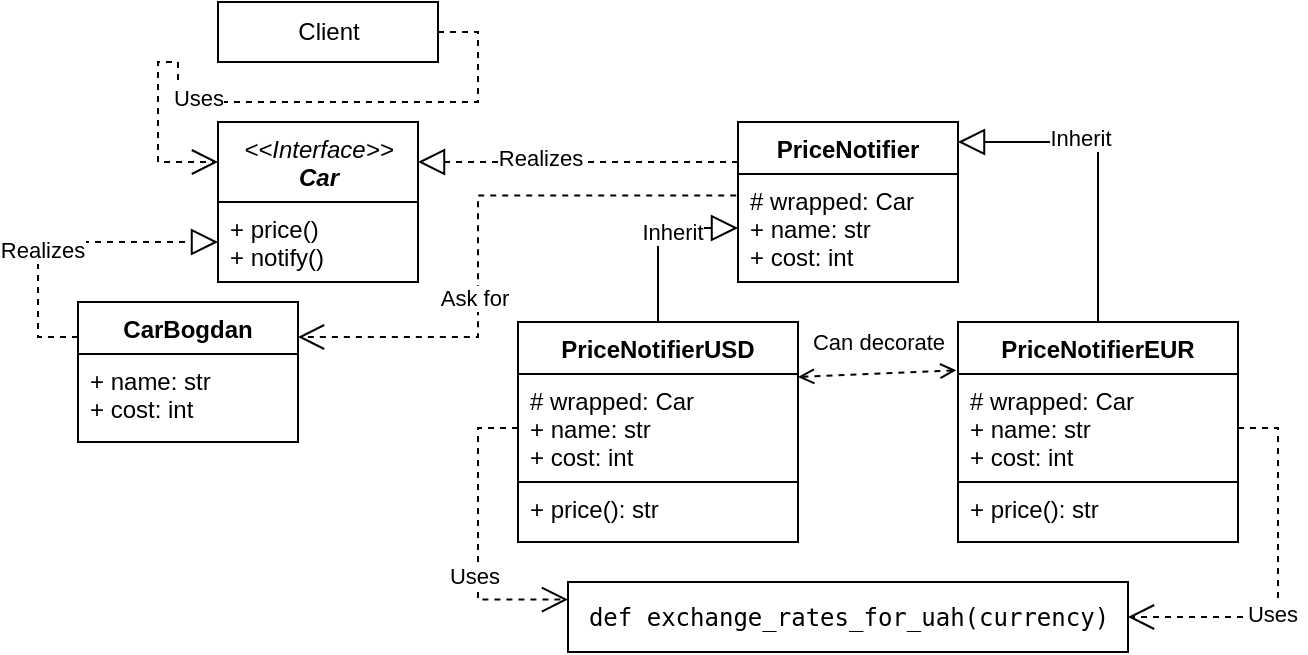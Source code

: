 <mxfile version="14.5.1" type="device"><diagram id="C5RBs43oDa-KdzZeNtuy" name="Page-1"><mxGraphModel dx="1125" dy="680" grid="1" gridSize="10" guides="1" tooltips="1" connect="1" arrows="1" fold="1" page="1" pageScale="1" pageWidth="827" pageHeight="1169" math="0" shadow="0"><root><mxCell id="WIyWlLk6GJQsqaUBKTNV-0"/><mxCell id="WIyWlLk6GJQsqaUBKTNV-1" parent="WIyWlLk6GJQsqaUBKTNV-0"/><mxCell id="YveaK2M18AX9AIdQ4n9Q-0" value="&amp;lt;&amp;lt;Interface&amp;gt;&amp;gt;&lt;br&gt;&lt;b&gt;Car&lt;/b&gt;" style="swimlane;fontStyle=2;align=center;verticalAlign=top;childLayout=stackLayout;horizontal=1;startSize=40;horizontalStack=0;resizeParent=1;resizeParentMax=0;resizeLast=0;collapsible=1;marginBottom=0;html=1;" vertex="1" parent="WIyWlLk6GJQsqaUBKTNV-1"><mxGeometry x="110" y="80" width="100" height="80" as="geometry"/></mxCell><mxCell id="YveaK2M18AX9AIdQ4n9Q-1" value="+ price()&#10;+ notify()" style="text;strokeColor=none;fillColor=none;align=left;verticalAlign=top;spacingLeft=4;spacingRight=4;overflow=hidden;rotatable=0;points=[[0,0.5],[1,0.5]];portConstraint=eastwest;" vertex="1" parent="YveaK2M18AX9AIdQ4n9Q-0"><mxGeometry y="40" width="100" height="40" as="geometry"/></mxCell><mxCell id="YveaK2M18AX9AIdQ4n9Q-2" value="CarBogdan" style="swimlane;fontStyle=1;align=center;verticalAlign=top;childLayout=stackLayout;horizontal=1;startSize=26;horizontalStack=0;resizeParent=1;resizeParentMax=0;resizeLast=0;collapsible=1;marginBottom=0;fontColor=#000000;" vertex="1" parent="WIyWlLk6GJQsqaUBKTNV-1"><mxGeometry x="40" y="170" width="110" height="70" as="geometry"/></mxCell><mxCell id="YveaK2M18AX9AIdQ4n9Q-3" value="+ name: str&#10;+ cost: int" style="text;strokeColor=none;fillColor=none;align=left;verticalAlign=top;spacingLeft=4;spacingRight=4;overflow=hidden;rotatable=0;points=[[0,0.5],[1,0.5]];portConstraint=eastwest;" vertex="1" parent="YveaK2M18AX9AIdQ4n9Q-2"><mxGeometry y="26" width="110" height="44" as="geometry"/></mxCell><mxCell id="YveaK2M18AX9AIdQ4n9Q-6" value="PriceNotifier" style="swimlane;fontStyle=1;align=center;verticalAlign=top;childLayout=stackLayout;horizontal=1;startSize=26;horizontalStack=0;resizeParent=1;resizeParentMax=0;resizeLast=0;collapsible=1;marginBottom=0;fontColor=#000000;" vertex="1" parent="WIyWlLk6GJQsqaUBKTNV-1"><mxGeometry x="370" y="80" width="110" height="80" as="geometry"/></mxCell><mxCell id="YveaK2M18AX9AIdQ4n9Q-7" value="# wrapped: Car&#10;+ name: str&#10;+ cost: int" style="text;strokeColor=none;fillColor=none;align=left;verticalAlign=top;spacingLeft=4;spacingRight=4;overflow=hidden;rotatable=0;points=[[0,0.5],[1,0.5]];portConstraint=eastwest;" vertex="1" parent="YveaK2M18AX9AIdQ4n9Q-6"><mxGeometry y="26" width="110" height="54" as="geometry"/></mxCell><mxCell id="YveaK2M18AX9AIdQ4n9Q-10" value="PriceNotifierUSD" style="swimlane;fontStyle=1;align=center;verticalAlign=top;childLayout=stackLayout;horizontal=1;startSize=26;horizontalStack=0;resizeParent=1;resizeParentMax=0;resizeLast=0;collapsible=1;marginBottom=0;fontColor=#000000;" vertex="1" parent="WIyWlLk6GJQsqaUBKTNV-1"><mxGeometry x="260" y="180" width="140" height="110" as="geometry"/></mxCell><mxCell id="YveaK2M18AX9AIdQ4n9Q-11" value="# wrapped: Car&#10;+ name: str&#10;+ cost: int" style="text;strokeColor=none;fillColor=none;align=left;verticalAlign=top;spacingLeft=4;spacingRight=4;overflow=hidden;rotatable=0;points=[[0,0.5],[1,0.5]];portConstraint=eastwest;" vertex="1" parent="YveaK2M18AX9AIdQ4n9Q-10"><mxGeometry y="26" width="140" height="54" as="geometry"/></mxCell><mxCell id="YveaK2M18AX9AIdQ4n9Q-12" value="+ price(): str" style="text;fillColor=none;align=left;verticalAlign=top;spacingLeft=4;spacingRight=4;overflow=hidden;rotatable=0;points=[[0,0.5],[1,0.5]];portConstraint=eastwest;strokeColor=#000000;" vertex="1" parent="YveaK2M18AX9AIdQ4n9Q-10"><mxGeometry y="80" width="140" height="30" as="geometry"/></mxCell><mxCell id="YveaK2M18AX9AIdQ4n9Q-13" value="PriceNotifierEUR" style="swimlane;fontStyle=1;align=center;verticalAlign=top;childLayout=stackLayout;horizontal=1;startSize=26;horizontalStack=0;resizeParent=1;resizeParentMax=0;resizeLast=0;collapsible=1;marginBottom=0;fontColor=#000000;" vertex="1" parent="WIyWlLk6GJQsqaUBKTNV-1"><mxGeometry x="480" y="180" width="140" height="110" as="geometry"/></mxCell><mxCell id="YveaK2M18AX9AIdQ4n9Q-14" value="# wrapped: Car&#10;+ name: str&#10;+ cost: int" style="text;strokeColor=none;fillColor=none;align=left;verticalAlign=top;spacingLeft=4;spacingRight=4;overflow=hidden;rotatable=0;points=[[0,0.5],[1,0.5]];portConstraint=eastwest;" vertex="1" parent="YveaK2M18AX9AIdQ4n9Q-13"><mxGeometry y="26" width="140" height="54" as="geometry"/></mxCell><mxCell id="YveaK2M18AX9AIdQ4n9Q-15" value="+ price(): str" style="text;fillColor=none;align=left;verticalAlign=top;spacingLeft=4;spacingRight=4;overflow=hidden;rotatable=0;points=[[0,0.5],[1,0.5]];portConstraint=eastwest;strokeColor=#000000;" vertex="1" parent="YveaK2M18AX9AIdQ4n9Q-13"><mxGeometry y="80" width="140" height="30" as="geometry"/></mxCell><mxCell id="YveaK2M18AX9AIdQ4n9Q-16" value="&lt;span style=&quot;background-color: rgb(40 , 44 , 52)&quot;&gt;&lt;font face=&quot;dejavu sans mono, monospace&quot;&gt;&lt;div&gt;def exchange_rates_for_uah(currency)&lt;/div&gt;&lt;/font&gt;&lt;/span&gt;" style="html=1;strokeColor=#000000;" vertex="1" parent="WIyWlLk6GJQsqaUBKTNV-1"><mxGeometry x="285" y="310" width="280" height="35" as="geometry"/></mxCell><mxCell id="YveaK2M18AX9AIdQ4n9Q-17" style="edgeStyle=orthogonalEdgeStyle;rounded=0;orthogonalLoop=1;jettySize=auto;html=1;exitX=0;exitY=0.5;exitDx=0;exitDy=0;entryX=0;entryY=0.25;entryDx=0;entryDy=0;endSize=11;startSize=11;endArrow=open;endFill=0;dashed=1;fontColor=#000000;" edge="1" parent="WIyWlLk6GJQsqaUBKTNV-1" source="YveaK2M18AX9AIdQ4n9Q-11" target="YveaK2M18AX9AIdQ4n9Q-16"><mxGeometry relative="1" as="geometry"><mxPoint x="269.2" y="420.049" as="sourcePoint"/><mxPoint x="220" y="507.917" as="targetPoint"/></mxGeometry></mxCell><mxCell id="YveaK2M18AX9AIdQ4n9Q-18" value="Uses" style="edgeLabel;html=1;align=center;verticalAlign=middle;resizable=0;points=[];fontColor=#000000;" vertex="1" connectable="0" parent="YveaK2M18AX9AIdQ4n9Q-17"><mxGeometry x="0.241" y="-2" relative="1" as="geometry"><mxPoint as="offset"/></mxGeometry></mxCell><mxCell id="YveaK2M18AX9AIdQ4n9Q-19" style="edgeStyle=orthogonalEdgeStyle;rounded=0;orthogonalLoop=1;jettySize=auto;html=1;exitX=1;exitY=0.5;exitDx=0;exitDy=0;entryX=1;entryY=0.5;entryDx=0;entryDy=0;endSize=11;startSize=11;endArrow=open;endFill=0;dashed=1;fontColor=#000000;" edge="1" parent="WIyWlLk6GJQsqaUBKTNV-1" source="YveaK2M18AX9AIdQ4n9Q-14" target="YveaK2M18AX9AIdQ4n9Q-16"><mxGeometry relative="1" as="geometry"><mxPoint x="690" y="370.0" as="sourcePoint"/><mxPoint x="715" y="495.75" as="targetPoint"/></mxGeometry></mxCell><mxCell id="YveaK2M18AX9AIdQ4n9Q-20" value="Uses" style="edgeLabel;html=1;align=center;verticalAlign=middle;resizable=0;points=[];fontColor=#000000;" vertex="1" connectable="0" parent="YveaK2M18AX9AIdQ4n9Q-19"><mxGeometry x="0.241" y="-2" relative="1" as="geometry"><mxPoint as="offset"/></mxGeometry></mxCell><mxCell id="YveaK2M18AX9AIdQ4n9Q-21" value="Client" style="html=1;strokeColor=#000000;" vertex="1" parent="WIyWlLk6GJQsqaUBKTNV-1"><mxGeometry x="110" y="20" width="110" height="30" as="geometry"/></mxCell><mxCell id="YveaK2M18AX9AIdQ4n9Q-22" style="edgeStyle=orthogonalEdgeStyle;rounded=0;orthogonalLoop=1;jettySize=auto;html=1;exitX=1;exitY=0.5;exitDx=0;exitDy=0;entryX=0;entryY=0.25;entryDx=0;entryDy=0;endSize=11;startSize=11;endArrow=open;endFill=0;dashed=1;fontColor=#000000;" edge="1" parent="WIyWlLk6GJQsqaUBKTNV-1" source="YveaK2M18AX9AIdQ4n9Q-21" target="YveaK2M18AX9AIdQ4n9Q-0"><mxGeometry relative="1" as="geometry"><mxPoint x="80" y="290.0" as="sourcePoint"/><mxPoint x="145" y="405.75" as="targetPoint"/></mxGeometry></mxCell><mxCell id="YveaK2M18AX9AIdQ4n9Q-23" value="Uses" style="edgeLabel;html=1;align=center;verticalAlign=middle;resizable=0;points=[];fontColor=#000000;" vertex="1" connectable="0" parent="YveaK2M18AX9AIdQ4n9Q-22"><mxGeometry x="0.241" y="-2" relative="1" as="geometry"><mxPoint as="offset"/></mxGeometry></mxCell><mxCell id="YveaK2M18AX9AIdQ4n9Q-24" style="edgeStyle=orthogonalEdgeStyle;rounded=0;orthogonalLoop=1;jettySize=auto;html=1;exitX=0;exitY=0.25;exitDx=0;exitDy=0;endSize=11;startSize=11;endArrow=block;endFill=0;dashed=1;" edge="1" parent="WIyWlLk6GJQsqaUBKTNV-1" source="YveaK2M18AX9AIdQ4n9Q-2" target="YveaK2M18AX9AIdQ4n9Q-1"><mxGeometry relative="1" as="geometry"><mxPoint x="140" y="425" as="sourcePoint"/><mxPoint x="220" y="320" as="targetPoint"/></mxGeometry></mxCell><mxCell id="YveaK2M18AX9AIdQ4n9Q-25" value="Realizes" style="edgeLabel;html=1;align=center;verticalAlign=middle;resizable=0;points=[];fontColor=#000000;" vertex="1" connectable="0" parent="YveaK2M18AX9AIdQ4n9Q-24"><mxGeometry x="0.241" y="-2" relative="1" as="geometry"><mxPoint x="-28.33" y="2" as="offset"/></mxGeometry></mxCell><mxCell id="YveaK2M18AX9AIdQ4n9Q-26" style="edgeStyle=orthogonalEdgeStyle;rounded=0;orthogonalLoop=1;jettySize=auto;html=1;exitX=0;exitY=0.25;exitDx=0;exitDy=0;entryX=1;entryY=0.25;entryDx=0;entryDy=0;endSize=11;startSize=11;endArrow=block;endFill=0;dashed=1;" edge="1" parent="WIyWlLk6GJQsqaUBKTNV-1" source="YveaK2M18AX9AIdQ4n9Q-6" target="YveaK2M18AX9AIdQ4n9Q-0"><mxGeometry relative="1" as="geometry"><mxPoint x="60" y="445" as="sourcePoint"/><mxPoint x="140" y="340" as="targetPoint"/></mxGeometry></mxCell><mxCell id="YveaK2M18AX9AIdQ4n9Q-27" value="Realizes" style="edgeLabel;html=1;align=center;verticalAlign=middle;resizable=0;points=[];fontColor=#000000;" vertex="1" connectable="0" parent="YveaK2M18AX9AIdQ4n9Q-26"><mxGeometry x="0.241" y="-2" relative="1" as="geometry"><mxPoint as="offset"/></mxGeometry></mxCell><mxCell id="YveaK2M18AX9AIdQ4n9Q-28" style="edgeStyle=orthogonalEdgeStyle;rounded=0;orthogonalLoop=1;jettySize=auto;html=1;entryX=0;entryY=0.5;entryDx=0;entryDy=0;endSize=11;startSize=11;endArrow=block;endFill=0;" edge="1" parent="WIyWlLk6GJQsqaUBKTNV-1" source="YveaK2M18AX9AIdQ4n9Q-10" target="YveaK2M18AX9AIdQ4n9Q-7"><mxGeometry relative="1" as="geometry"><mxPoint x="120" y="465" as="sourcePoint"/><mxPoint x="200" y="360" as="targetPoint"/></mxGeometry></mxCell><mxCell id="YveaK2M18AX9AIdQ4n9Q-29" value="Inherit" style="edgeLabel;html=1;align=center;verticalAlign=middle;resizable=0;points=[];fontColor=#000000;" vertex="1" connectable="0" parent="YveaK2M18AX9AIdQ4n9Q-28"><mxGeometry x="0.241" y="-2" relative="1" as="geometry"><mxPoint as="offset"/></mxGeometry></mxCell><mxCell id="YveaK2M18AX9AIdQ4n9Q-30" style="edgeStyle=orthogonalEdgeStyle;rounded=0;orthogonalLoop=1;jettySize=auto;html=1;entryX=1;entryY=0.125;entryDx=0;entryDy=0;endSize=11;startSize=11;endArrow=block;endFill=0;exitX=0.5;exitY=0;exitDx=0;exitDy=0;entryPerimeter=0;" edge="1" parent="WIyWlLk6GJQsqaUBKTNV-1" source="YveaK2M18AX9AIdQ4n9Q-13" target="YveaK2M18AX9AIdQ4n9Q-6"><mxGeometry relative="1" as="geometry"><mxPoint x="625" y="200" as="sourcePoint"/><mxPoint x="685" y="83" as="targetPoint"/></mxGeometry></mxCell><mxCell id="YveaK2M18AX9AIdQ4n9Q-31" value="Inherit" style="edgeLabel;html=1;align=center;verticalAlign=middle;resizable=0;points=[];fontColor=#000000;" vertex="1" connectable="0" parent="YveaK2M18AX9AIdQ4n9Q-30"><mxGeometry x="0.241" y="-2" relative="1" as="geometry"><mxPoint as="offset"/></mxGeometry></mxCell><mxCell id="YveaK2M18AX9AIdQ4n9Q-32" style="edgeStyle=orthogonalEdgeStyle;rounded=0;orthogonalLoop=1;jettySize=auto;html=1;exitX=-0.008;exitY=0.198;exitDx=0;exitDy=0;entryX=1;entryY=0.25;entryDx=0;entryDy=0;endSize=11;startSize=11;endArrow=open;endFill=0;dashed=1;fontColor=#000000;exitPerimeter=0;" edge="1" parent="WIyWlLk6GJQsqaUBKTNV-1" source="YveaK2M18AX9AIdQ4n9Q-7" target="YveaK2M18AX9AIdQ4n9Q-2"><mxGeometry relative="1" as="geometry"><mxPoint x="184.6" y="310.049" as="sourcePoint"/><mxPoint x="135.4" y="397.917" as="targetPoint"/><Array as="points"><mxPoint x="240" y="117"/><mxPoint x="240" y="188"/></Array></mxGeometry></mxCell><mxCell id="YveaK2M18AX9AIdQ4n9Q-33" value="Ask for" style="edgeLabel;html=1;align=center;verticalAlign=middle;resizable=0;points=[];fontColor=#000000;" vertex="1" connectable="0" parent="YveaK2M18AX9AIdQ4n9Q-32"><mxGeometry x="0.241" y="-2" relative="1" as="geometry"><mxPoint as="offset"/></mxGeometry></mxCell><mxCell id="YveaK2M18AX9AIdQ4n9Q-34" value="Can decorate" style="endArrow=open;startArrow=open;html=1;dashed=1;endFill=0;startFill=0;entryX=-0.006;entryY=-0.034;entryDx=0;entryDy=0;exitX=1;exitY=0.25;exitDx=0;exitDy=0;entryPerimeter=0;" edge="1" parent="WIyWlLk6GJQsqaUBKTNV-1" source="YveaK2M18AX9AIdQ4n9Q-10" target="YveaK2M18AX9AIdQ4n9Q-14"><mxGeometry x="0.027" y="16" width="50" height="50" relative="1" as="geometry"><mxPoint x="320" y="490" as="sourcePoint"/><mxPoint x="370" y="440" as="targetPoint"/><mxPoint as="offset"/></mxGeometry></mxCell></root></mxGraphModel></diagram></mxfile>
